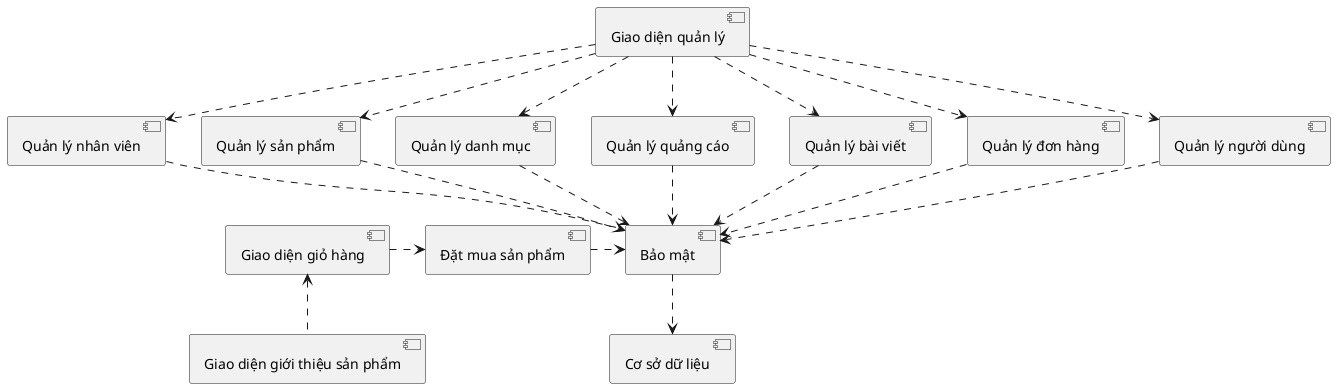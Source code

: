 @startuml

[Giao diện quản lý] ..> [Quản lý nhân viên]
[Giao diện quản lý] ..> [Quản lý sản phẩm]
[Giao diện quản lý] ..> [Quản lý danh mục]
[Giao diện quản lý] ..> [Quản lý quảng cáo]
[Giao diện quản lý] ..> [Quản lý bài viết]
[Giao diện quản lý] ..> [Quản lý đơn hàng]
[Giao diện quản lý] ..> [Quản lý người dùng]

[Quản lý nhân viên] ..>[Bảo mật]
[Quản lý sản phẩm] ..>[Bảo mật]
[Quản lý danh mục] ..>[Bảo mật]
[Quản lý quảng cáo] ..>[Bảo mật]
[Quản lý bài viết] ..>[Bảo mật]
[Quản lý đơn hàng] ..>[Bảo mật]
[Quản lý người dùng] ..>[Bảo mật]

[Bảo mật] ..> [Cơ sở dữ liệu]

[Đặt mua sản phẩm] .right.>[Bảo mật]
[Giao diện giỏ hàng] .right.>[Đặt mua sản phẩm]
[Giao diện giới thiệu sản phẩm] .up.>[Giao diện giỏ hàng]
@enduml